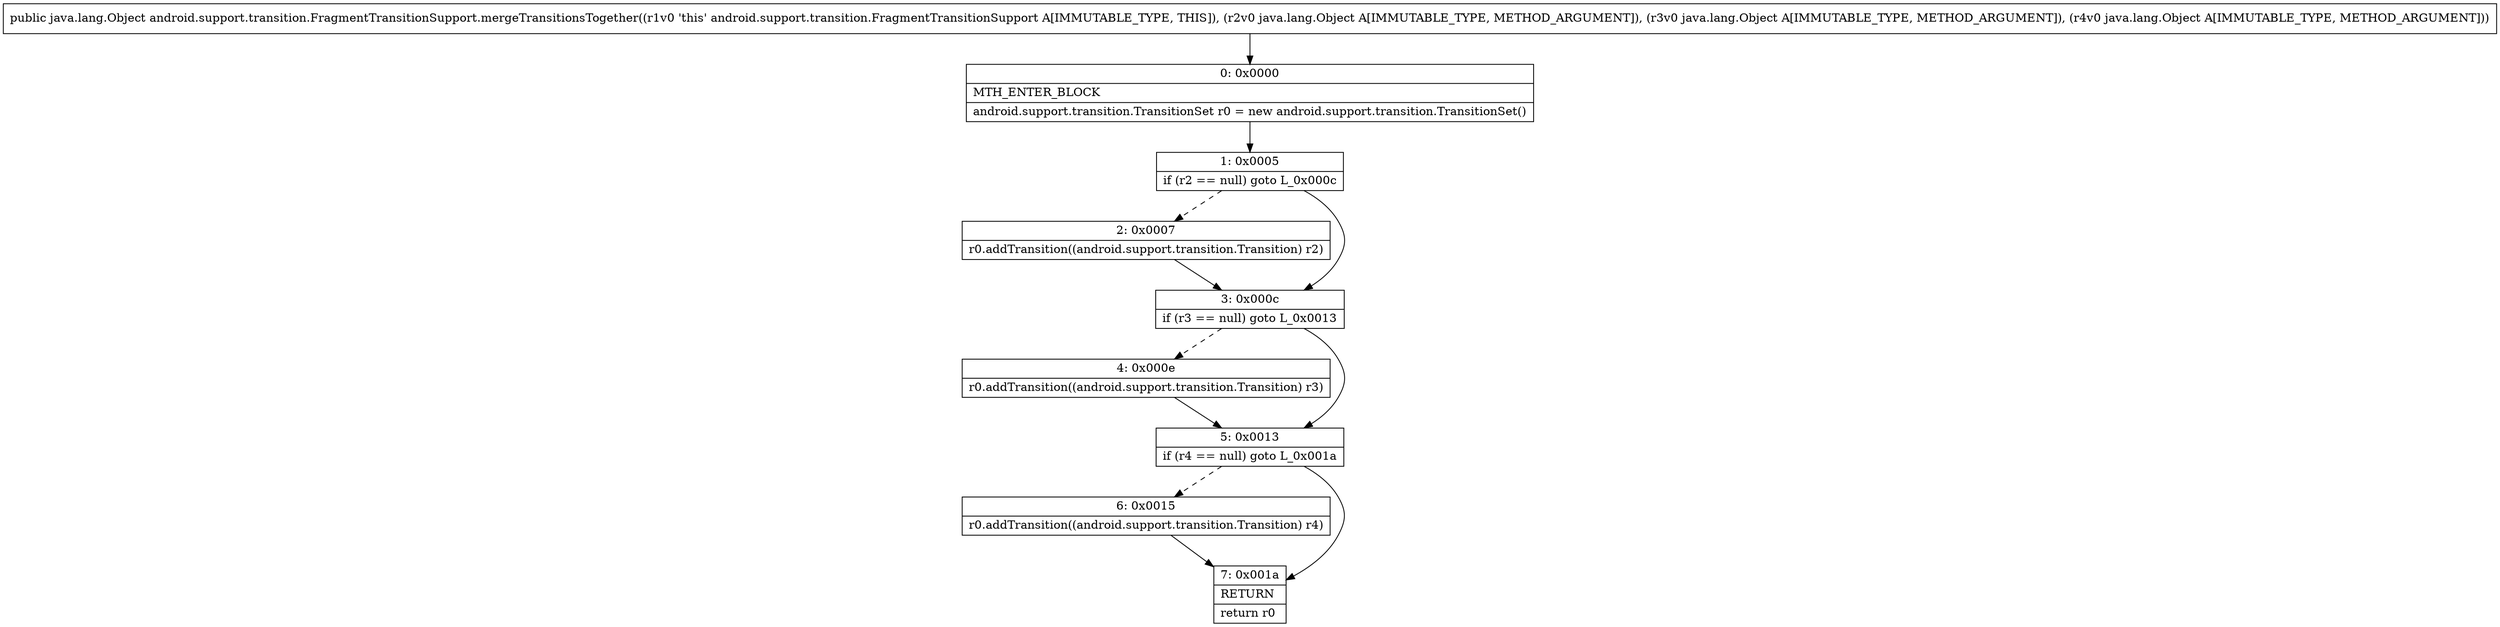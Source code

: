 digraph "CFG forandroid.support.transition.FragmentTransitionSupport.mergeTransitionsTogether(Ljava\/lang\/Object;Ljava\/lang\/Object;Ljava\/lang\/Object;)Ljava\/lang\/Object;" {
Node_0 [shape=record,label="{0\:\ 0x0000|MTH_ENTER_BLOCK\l|android.support.transition.TransitionSet r0 = new android.support.transition.TransitionSet()\l}"];
Node_1 [shape=record,label="{1\:\ 0x0005|if (r2 == null) goto L_0x000c\l}"];
Node_2 [shape=record,label="{2\:\ 0x0007|r0.addTransition((android.support.transition.Transition) r2)\l}"];
Node_3 [shape=record,label="{3\:\ 0x000c|if (r3 == null) goto L_0x0013\l}"];
Node_4 [shape=record,label="{4\:\ 0x000e|r0.addTransition((android.support.transition.Transition) r3)\l}"];
Node_5 [shape=record,label="{5\:\ 0x0013|if (r4 == null) goto L_0x001a\l}"];
Node_6 [shape=record,label="{6\:\ 0x0015|r0.addTransition((android.support.transition.Transition) r4)\l}"];
Node_7 [shape=record,label="{7\:\ 0x001a|RETURN\l|return r0\l}"];
MethodNode[shape=record,label="{public java.lang.Object android.support.transition.FragmentTransitionSupport.mergeTransitionsTogether((r1v0 'this' android.support.transition.FragmentTransitionSupport A[IMMUTABLE_TYPE, THIS]), (r2v0 java.lang.Object A[IMMUTABLE_TYPE, METHOD_ARGUMENT]), (r3v0 java.lang.Object A[IMMUTABLE_TYPE, METHOD_ARGUMENT]), (r4v0 java.lang.Object A[IMMUTABLE_TYPE, METHOD_ARGUMENT])) }"];
MethodNode -> Node_0;
Node_0 -> Node_1;
Node_1 -> Node_2[style=dashed];
Node_1 -> Node_3;
Node_2 -> Node_3;
Node_3 -> Node_4[style=dashed];
Node_3 -> Node_5;
Node_4 -> Node_5;
Node_5 -> Node_6[style=dashed];
Node_5 -> Node_7;
Node_6 -> Node_7;
}

